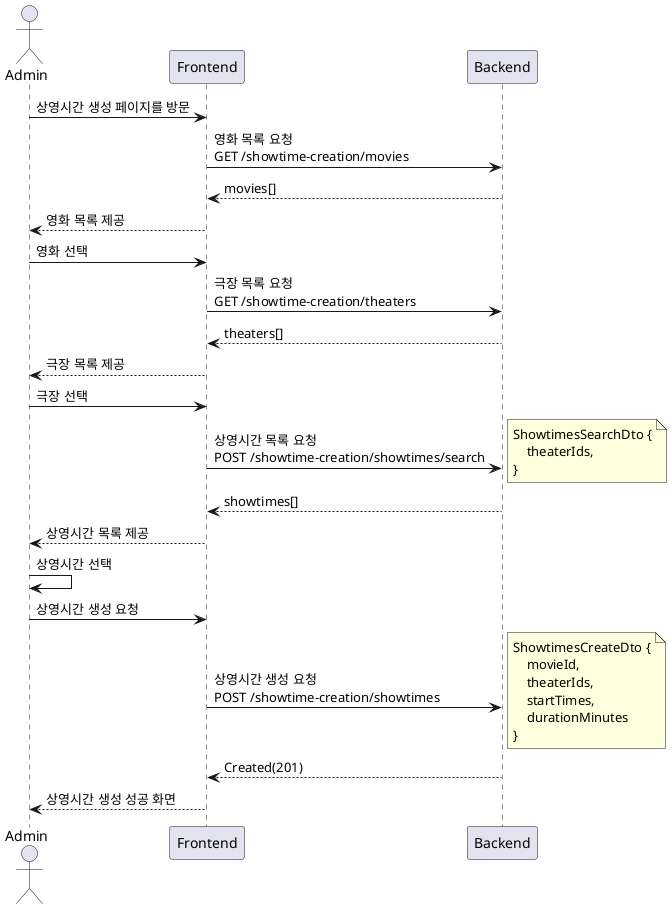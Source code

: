 @startuml

@startuml
actor Admin
Admin -> Frontend: 상영시간 생성 페이지를 방문
    Frontend -> Backend: 영화 목록 요청\nGET /showtime-creation/movies
    Frontend <-- Backend: movies[]
Admin <-- Frontend: 영화 목록 제공

Admin -> Frontend: 영화 선택
    Frontend -> Backend: 극장 목록 요청\nGET /showtime-creation/theaters
    Frontend <-- Backend: theaters[]
Admin <-- Frontend: 극장 목록 제공

Admin -> Frontend: 극장 선택
    Frontend -> Backend: 상영시간 목록 요청\nPOST /showtime-creation/showtimes/search
        note right
            ShowtimesSearchDto {
                theaterIds,
            }
        end note

    Frontend <-- Backend: showtimes[]
Admin <-- Frontend: 상영시간 목록 제공

Admin -> Admin: 상영시간 선택

Admin -> Frontend: 상영시간 생성 요청
    Frontend -> Backend: 상영시간 생성 요청\nPOST /showtime-creation/showtimes
        note right
            ShowtimesCreateDto {
                movieId,
                theaterIds,
                startTimes,
                durationMinutes
            }
        end note
    Frontend <-- Backend: Created(201)
Admin <-- Frontend: 상영시간 생성 성공 화면

@enduml

@enduml
